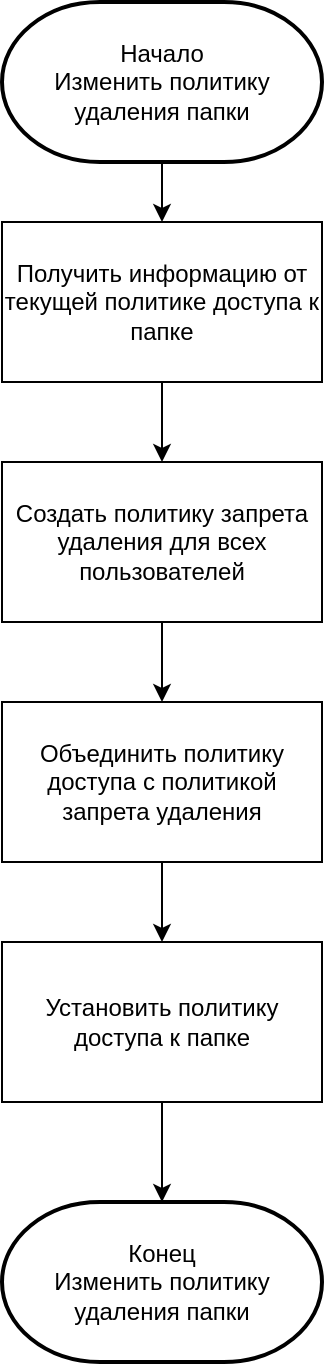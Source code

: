 <mxGraphModel dx="1422" dy="795" grid="1" gridSize="10" guides="1" tooltips="1" connect="1" arrows="1" fold="1" page="1" pageScale="1" pageWidth="850" pageHeight="1100" math="0" shadow="0">
  <root>
    <mxCell id="0" />
    <mxCell id="1" parent="0" />
    <mxCell id="auuYeCAxz7LAwCTdT31Y-22" value="" style="edgeStyle=orthogonalEdgeStyle;rounded=0;orthogonalLoop=1;jettySize=auto;html=1;" edge="1" parent="1" source="auuYeCAxz7LAwCTdT31Y-20" target="auuYeCAxz7LAwCTdT31Y-21">
      <mxGeometry relative="1" as="geometry" />
    </mxCell>
    <mxCell id="auuYeCAxz7LAwCTdT31Y-20" value="Начало&lt;br&gt;&lt;span style=&quot;background-color: rgb(255 , 255 , 255)&quot;&gt;Изменить политику удаления папки&lt;/span&gt;" style="strokeWidth=2;html=1;shape=mxgraph.flowchart.terminator;whiteSpace=wrap;" vertex="1" parent="1">
      <mxGeometry x="480" y="20" width="160" height="80" as="geometry" />
    </mxCell>
    <mxCell id="auuYeCAxz7LAwCTdT31Y-24" value="" style="edgeStyle=orthogonalEdgeStyle;rounded=0;orthogonalLoop=1;jettySize=auto;html=1;" edge="1" parent="1" source="auuYeCAxz7LAwCTdT31Y-21" target="auuYeCAxz7LAwCTdT31Y-23">
      <mxGeometry relative="1" as="geometry" />
    </mxCell>
    <mxCell id="auuYeCAxz7LAwCTdT31Y-21" value="Получить информацию от текущей политике доступа к папке" style="rounded=0;whiteSpace=wrap;html=1;" vertex="1" parent="1">
      <mxGeometry x="480" y="130" width="160" height="80" as="geometry" />
    </mxCell>
    <mxCell id="auuYeCAxz7LAwCTdT31Y-26" value="" style="edgeStyle=orthogonalEdgeStyle;rounded=0;orthogonalLoop=1;jettySize=auto;html=1;" edge="1" parent="1" source="auuYeCAxz7LAwCTdT31Y-23" target="auuYeCAxz7LAwCTdT31Y-25">
      <mxGeometry relative="1" as="geometry" />
    </mxCell>
    <mxCell id="auuYeCAxz7LAwCTdT31Y-23" value="Создать политику запрета удаления для всех пользователей" style="rounded=0;whiteSpace=wrap;html=1;" vertex="1" parent="1">
      <mxGeometry x="480" y="250" width="160" height="80" as="geometry" />
    </mxCell>
    <mxCell id="auuYeCAxz7LAwCTdT31Y-28" value="" style="edgeStyle=orthogonalEdgeStyle;rounded=0;orthogonalLoop=1;jettySize=auto;html=1;" edge="1" parent="1" source="auuYeCAxz7LAwCTdT31Y-25" target="auuYeCAxz7LAwCTdT31Y-27">
      <mxGeometry relative="1" as="geometry" />
    </mxCell>
    <mxCell id="auuYeCAxz7LAwCTdT31Y-25" value="Объединить политику доступа с политикой запрета удаления" style="rounded=0;whiteSpace=wrap;html=1;" vertex="1" parent="1">
      <mxGeometry x="480" y="370" width="160" height="80" as="geometry" />
    </mxCell>
    <mxCell id="auuYeCAxz7LAwCTdT31Y-30" value="" style="edgeStyle=orthogonalEdgeStyle;rounded=0;orthogonalLoop=1;jettySize=auto;html=1;" edge="1" parent="1" source="auuYeCAxz7LAwCTdT31Y-27" target="auuYeCAxz7LAwCTdT31Y-29">
      <mxGeometry relative="1" as="geometry" />
    </mxCell>
    <mxCell id="auuYeCAxz7LAwCTdT31Y-27" value="Установить политику доступа к папке" style="rounded=0;whiteSpace=wrap;html=1;" vertex="1" parent="1">
      <mxGeometry x="480" y="490" width="160" height="80" as="geometry" />
    </mxCell>
    <mxCell id="auuYeCAxz7LAwCTdT31Y-29" value="Конец&lt;br&gt;&lt;span style=&quot;background-color: rgb(255 , 255 , 255)&quot;&gt;Изменить политику удаления папки&lt;/span&gt;" style="strokeWidth=2;html=1;shape=mxgraph.flowchart.terminator;whiteSpace=wrap;" vertex="1" parent="1">
      <mxGeometry x="480" y="620" width="160" height="80" as="geometry" />
    </mxCell>
  </root>
</mxGraphModel>